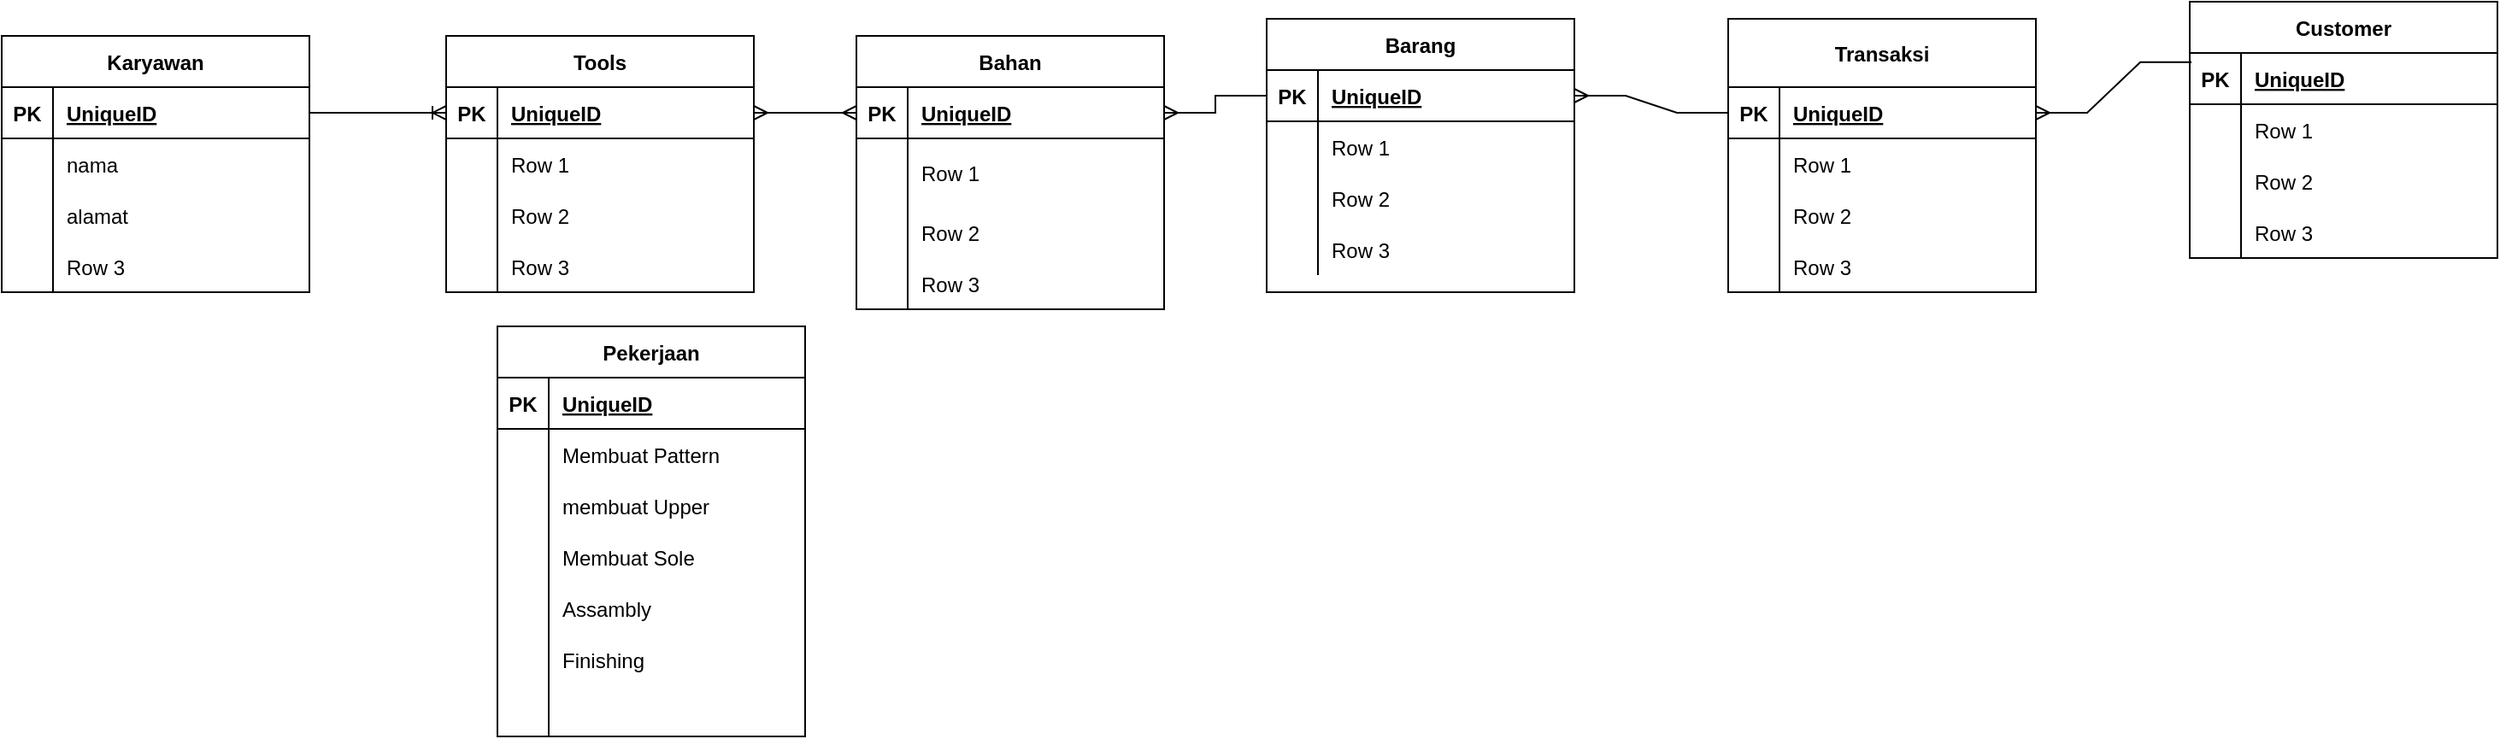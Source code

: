 <mxfile version="20.7.2" type="github">
  <diagram id="lyRN2F2St-RVYu_WkYSY" name="Page-1">
    <mxGraphModel dx="874" dy="452" grid="1" gridSize="10" guides="1" tooltips="1" connect="1" arrows="1" fold="1" page="1" pageScale="1" pageWidth="1100" pageHeight="850" math="0" shadow="0">
      <root>
        <mxCell id="0" />
        <mxCell id="1" parent="0" />
        <mxCell id="AyNnt0mfVJMpCm4bE-mL-1" value="Karyawan" style="shape=table;startSize=30;container=1;collapsible=1;childLayout=tableLayout;fixedRows=1;rowLines=0;fontStyle=1;align=center;resizeLast=1;" parent="1" vertex="1">
          <mxGeometry x="90" y="180" width="180" height="150" as="geometry" />
        </mxCell>
        <mxCell id="AyNnt0mfVJMpCm4bE-mL-2" value="" style="shape=tableRow;horizontal=0;startSize=0;swimlaneHead=0;swimlaneBody=0;fillColor=none;collapsible=0;dropTarget=0;points=[[0,0.5],[1,0.5]];portConstraint=eastwest;top=0;left=0;right=0;bottom=1;" parent="AyNnt0mfVJMpCm4bE-mL-1" vertex="1">
          <mxGeometry y="30" width="180" height="30" as="geometry" />
        </mxCell>
        <mxCell id="AyNnt0mfVJMpCm4bE-mL-3" value="PK" style="shape=partialRectangle;connectable=0;fillColor=none;top=0;left=0;bottom=0;right=0;fontStyle=1;overflow=hidden;" parent="AyNnt0mfVJMpCm4bE-mL-2" vertex="1">
          <mxGeometry width="30" height="30" as="geometry">
            <mxRectangle width="30" height="30" as="alternateBounds" />
          </mxGeometry>
        </mxCell>
        <mxCell id="AyNnt0mfVJMpCm4bE-mL-4" value="UniqueID" style="shape=partialRectangle;connectable=0;fillColor=none;top=0;left=0;bottom=0;right=0;align=left;spacingLeft=6;fontStyle=5;overflow=hidden;" parent="AyNnt0mfVJMpCm4bE-mL-2" vertex="1">
          <mxGeometry x="30" width="150" height="30" as="geometry">
            <mxRectangle width="150" height="30" as="alternateBounds" />
          </mxGeometry>
        </mxCell>
        <mxCell id="AyNnt0mfVJMpCm4bE-mL-5" value="" style="shape=tableRow;horizontal=0;startSize=0;swimlaneHead=0;swimlaneBody=0;fillColor=none;collapsible=0;dropTarget=0;points=[[0,0.5],[1,0.5]];portConstraint=eastwest;top=0;left=0;right=0;bottom=0;" parent="AyNnt0mfVJMpCm4bE-mL-1" vertex="1">
          <mxGeometry y="60" width="180" height="30" as="geometry" />
        </mxCell>
        <mxCell id="AyNnt0mfVJMpCm4bE-mL-6" value="" style="shape=partialRectangle;connectable=0;fillColor=none;top=0;left=0;bottom=0;right=0;editable=1;overflow=hidden;" parent="AyNnt0mfVJMpCm4bE-mL-5" vertex="1">
          <mxGeometry width="30" height="30" as="geometry">
            <mxRectangle width="30" height="30" as="alternateBounds" />
          </mxGeometry>
        </mxCell>
        <mxCell id="AyNnt0mfVJMpCm4bE-mL-7" value="nama" style="shape=partialRectangle;connectable=0;fillColor=none;top=0;left=0;bottom=0;right=0;align=left;spacingLeft=6;overflow=hidden;" parent="AyNnt0mfVJMpCm4bE-mL-5" vertex="1">
          <mxGeometry x="30" width="150" height="30" as="geometry">
            <mxRectangle width="150" height="30" as="alternateBounds" />
          </mxGeometry>
        </mxCell>
        <mxCell id="AyNnt0mfVJMpCm4bE-mL-8" value="" style="shape=tableRow;horizontal=0;startSize=0;swimlaneHead=0;swimlaneBody=0;fillColor=none;collapsible=0;dropTarget=0;points=[[0,0.5],[1,0.5]];portConstraint=eastwest;top=0;left=0;right=0;bottom=0;" parent="AyNnt0mfVJMpCm4bE-mL-1" vertex="1">
          <mxGeometry y="90" width="180" height="30" as="geometry" />
        </mxCell>
        <mxCell id="AyNnt0mfVJMpCm4bE-mL-9" value="" style="shape=partialRectangle;connectable=0;fillColor=none;top=0;left=0;bottom=0;right=0;editable=1;overflow=hidden;" parent="AyNnt0mfVJMpCm4bE-mL-8" vertex="1">
          <mxGeometry width="30" height="30" as="geometry">
            <mxRectangle width="30" height="30" as="alternateBounds" />
          </mxGeometry>
        </mxCell>
        <mxCell id="AyNnt0mfVJMpCm4bE-mL-10" value="alamat" style="shape=partialRectangle;connectable=0;fillColor=none;top=0;left=0;bottom=0;right=0;align=left;spacingLeft=6;overflow=hidden;" parent="AyNnt0mfVJMpCm4bE-mL-8" vertex="1">
          <mxGeometry x="30" width="150" height="30" as="geometry">
            <mxRectangle width="150" height="30" as="alternateBounds" />
          </mxGeometry>
        </mxCell>
        <mxCell id="AyNnt0mfVJMpCm4bE-mL-11" value="" style="shape=tableRow;horizontal=0;startSize=0;swimlaneHead=0;swimlaneBody=0;fillColor=none;collapsible=0;dropTarget=0;points=[[0,0.5],[1,0.5]];portConstraint=eastwest;top=0;left=0;right=0;bottom=0;" parent="AyNnt0mfVJMpCm4bE-mL-1" vertex="1">
          <mxGeometry y="120" width="180" height="30" as="geometry" />
        </mxCell>
        <mxCell id="AyNnt0mfVJMpCm4bE-mL-12" value="" style="shape=partialRectangle;connectable=0;fillColor=none;top=0;left=0;bottom=0;right=0;editable=1;overflow=hidden;" parent="AyNnt0mfVJMpCm4bE-mL-11" vertex="1">
          <mxGeometry width="30" height="30" as="geometry">
            <mxRectangle width="30" height="30" as="alternateBounds" />
          </mxGeometry>
        </mxCell>
        <mxCell id="AyNnt0mfVJMpCm4bE-mL-13" value="Row 3" style="shape=partialRectangle;connectable=0;fillColor=none;top=0;left=0;bottom=0;right=0;align=left;spacingLeft=6;overflow=hidden;" parent="AyNnt0mfVJMpCm4bE-mL-11" vertex="1">
          <mxGeometry x="30" width="150" height="30" as="geometry">
            <mxRectangle width="150" height="30" as="alternateBounds" />
          </mxGeometry>
        </mxCell>
        <mxCell id="AyNnt0mfVJMpCm4bE-mL-29" value="Barang" style="shape=table;startSize=30;container=1;collapsible=1;childLayout=tableLayout;fixedRows=1;rowLines=0;fontStyle=1;align=center;resizeLast=1;" parent="1" vertex="1">
          <mxGeometry x="830" y="170" width="180" height="160" as="geometry" />
        </mxCell>
        <mxCell id="AyNnt0mfVJMpCm4bE-mL-30" value="" style="shape=tableRow;horizontal=0;startSize=0;swimlaneHead=0;swimlaneBody=0;fillColor=none;collapsible=0;dropTarget=0;points=[[0,0.5],[1,0.5]];portConstraint=eastwest;top=0;left=0;right=0;bottom=1;" parent="AyNnt0mfVJMpCm4bE-mL-29" vertex="1">
          <mxGeometry y="30" width="180" height="30" as="geometry" />
        </mxCell>
        <mxCell id="AyNnt0mfVJMpCm4bE-mL-31" value="PK" style="shape=partialRectangle;connectable=0;fillColor=none;top=0;left=0;bottom=0;right=0;fontStyle=1;overflow=hidden;" parent="AyNnt0mfVJMpCm4bE-mL-30" vertex="1">
          <mxGeometry width="30" height="30" as="geometry">
            <mxRectangle width="30" height="30" as="alternateBounds" />
          </mxGeometry>
        </mxCell>
        <mxCell id="AyNnt0mfVJMpCm4bE-mL-32" value="UniqueID" style="shape=partialRectangle;connectable=0;fillColor=none;top=0;left=0;bottom=0;right=0;align=left;spacingLeft=6;fontStyle=5;overflow=hidden;" parent="AyNnt0mfVJMpCm4bE-mL-30" vertex="1">
          <mxGeometry x="30" width="150" height="30" as="geometry">
            <mxRectangle width="150" height="30" as="alternateBounds" />
          </mxGeometry>
        </mxCell>
        <mxCell id="AyNnt0mfVJMpCm4bE-mL-33" value="" style="shape=tableRow;horizontal=0;startSize=0;swimlaneHead=0;swimlaneBody=0;fillColor=none;collapsible=0;dropTarget=0;points=[[0,0.5],[1,0.5]];portConstraint=eastwest;top=0;left=0;right=0;bottom=0;" parent="AyNnt0mfVJMpCm4bE-mL-29" vertex="1">
          <mxGeometry y="60" width="180" height="30" as="geometry" />
        </mxCell>
        <mxCell id="AyNnt0mfVJMpCm4bE-mL-34" value="" style="shape=partialRectangle;connectable=0;fillColor=none;top=0;left=0;bottom=0;right=0;editable=1;overflow=hidden;" parent="AyNnt0mfVJMpCm4bE-mL-33" vertex="1">
          <mxGeometry width="30" height="30" as="geometry">
            <mxRectangle width="30" height="30" as="alternateBounds" />
          </mxGeometry>
        </mxCell>
        <mxCell id="AyNnt0mfVJMpCm4bE-mL-35" value="Row 1" style="shape=partialRectangle;connectable=0;fillColor=none;top=0;left=0;bottom=0;right=0;align=left;spacingLeft=6;overflow=hidden;" parent="AyNnt0mfVJMpCm4bE-mL-33" vertex="1">
          <mxGeometry x="30" width="150" height="30" as="geometry">
            <mxRectangle width="150" height="30" as="alternateBounds" />
          </mxGeometry>
        </mxCell>
        <mxCell id="AyNnt0mfVJMpCm4bE-mL-36" value="" style="shape=tableRow;horizontal=0;startSize=0;swimlaneHead=0;swimlaneBody=0;fillColor=none;collapsible=0;dropTarget=0;points=[[0,0.5],[1,0.5]];portConstraint=eastwest;top=0;left=0;right=0;bottom=0;" parent="AyNnt0mfVJMpCm4bE-mL-29" vertex="1">
          <mxGeometry y="90" width="180" height="30" as="geometry" />
        </mxCell>
        <mxCell id="AyNnt0mfVJMpCm4bE-mL-37" value="" style="shape=partialRectangle;connectable=0;fillColor=none;top=0;left=0;bottom=0;right=0;editable=1;overflow=hidden;" parent="AyNnt0mfVJMpCm4bE-mL-36" vertex="1">
          <mxGeometry width="30" height="30" as="geometry">
            <mxRectangle width="30" height="30" as="alternateBounds" />
          </mxGeometry>
        </mxCell>
        <mxCell id="AyNnt0mfVJMpCm4bE-mL-38" value="Row 2" style="shape=partialRectangle;connectable=0;fillColor=none;top=0;left=0;bottom=0;right=0;align=left;spacingLeft=6;overflow=hidden;" parent="AyNnt0mfVJMpCm4bE-mL-36" vertex="1">
          <mxGeometry x="30" width="150" height="30" as="geometry">
            <mxRectangle width="150" height="30" as="alternateBounds" />
          </mxGeometry>
        </mxCell>
        <mxCell id="AyNnt0mfVJMpCm4bE-mL-39" value="" style="shape=tableRow;horizontal=0;startSize=0;swimlaneHead=0;swimlaneBody=0;fillColor=none;collapsible=0;dropTarget=0;points=[[0,0.5],[1,0.5]];portConstraint=eastwest;top=0;left=0;right=0;bottom=0;" parent="AyNnt0mfVJMpCm4bE-mL-29" vertex="1">
          <mxGeometry y="120" width="180" height="30" as="geometry" />
        </mxCell>
        <mxCell id="AyNnt0mfVJMpCm4bE-mL-40" value="" style="shape=partialRectangle;connectable=0;fillColor=none;top=0;left=0;bottom=0;right=0;editable=1;overflow=hidden;" parent="AyNnt0mfVJMpCm4bE-mL-39" vertex="1">
          <mxGeometry width="30" height="30" as="geometry">
            <mxRectangle width="30" height="30" as="alternateBounds" />
          </mxGeometry>
        </mxCell>
        <mxCell id="AyNnt0mfVJMpCm4bE-mL-41" value="Row 3" style="shape=partialRectangle;connectable=0;fillColor=none;top=0;left=0;bottom=0;right=0;align=left;spacingLeft=6;overflow=hidden;" parent="AyNnt0mfVJMpCm4bE-mL-39" vertex="1">
          <mxGeometry x="30" width="150" height="30" as="geometry">
            <mxRectangle width="150" height="30" as="alternateBounds" />
          </mxGeometry>
        </mxCell>
        <mxCell id="AyNnt0mfVJMpCm4bE-mL-42" value="Tools" style="shape=table;startSize=30;container=1;collapsible=1;childLayout=tableLayout;fixedRows=1;rowLines=0;fontStyle=1;align=center;resizeLast=1;" parent="1" vertex="1">
          <mxGeometry x="350" y="180" width="180" height="150" as="geometry" />
        </mxCell>
        <mxCell id="AyNnt0mfVJMpCm4bE-mL-43" value="" style="shape=tableRow;horizontal=0;startSize=0;swimlaneHead=0;swimlaneBody=0;fillColor=none;collapsible=0;dropTarget=0;points=[[0,0.5],[1,0.5]];portConstraint=eastwest;top=0;left=0;right=0;bottom=1;" parent="AyNnt0mfVJMpCm4bE-mL-42" vertex="1">
          <mxGeometry y="30" width="180" height="30" as="geometry" />
        </mxCell>
        <mxCell id="AyNnt0mfVJMpCm4bE-mL-44" value="PK" style="shape=partialRectangle;connectable=0;fillColor=none;top=0;left=0;bottom=0;right=0;fontStyle=1;overflow=hidden;" parent="AyNnt0mfVJMpCm4bE-mL-43" vertex="1">
          <mxGeometry width="30" height="30" as="geometry">
            <mxRectangle width="30" height="30" as="alternateBounds" />
          </mxGeometry>
        </mxCell>
        <mxCell id="AyNnt0mfVJMpCm4bE-mL-45" value="UniqueID" style="shape=partialRectangle;connectable=0;fillColor=none;top=0;left=0;bottom=0;right=0;align=left;spacingLeft=6;fontStyle=5;overflow=hidden;" parent="AyNnt0mfVJMpCm4bE-mL-43" vertex="1">
          <mxGeometry x="30" width="150" height="30" as="geometry">
            <mxRectangle width="150" height="30" as="alternateBounds" />
          </mxGeometry>
        </mxCell>
        <mxCell id="AyNnt0mfVJMpCm4bE-mL-46" value="" style="shape=tableRow;horizontal=0;startSize=0;swimlaneHead=0;swimlaneBody=0;fillColor=none;collapsible=0;dropTarget=0;points=[[0,0.5],[1,0.5]];portConstraint=eastwest;top=0;left=0;right=0;bottom=0;" parent="AyNnt0mfVJMpCm4bE-mL-42" vertex="1">
          <mxGeometry y="60" width="180" height="30" as="geometry" />
        </mxCell>
        <mxCell id="AyNnt0mfVJMpCm4bE-mL-47" value="" style="shape=partialRectangle;connectable=0;fillColor=none;top=0;left=0;bottom=0;right=0;editable=1;overflow=hidden;" parent="AyNnt0mfVJMpCm4bE-mL-46" vertex="1">
          <mxGeometry width="30" height="30" as="geometry">
            <mxRectangle width="30" height="30" as="alternateBounds" />
          </mxGeometry>
        </mxCell>
        <mxCell id="AyNnt0mfVJMpCm4bE-mL-48" value="Row 1" style="shape=partialRectangle;connectable=0;fillColor=none;top=0;left=0;bottom=0;right=0;align=left;spacingLeft=6;overflow=hidden;" parent="AyNnt0mfVJMpCm4bE-mL-46" vertex="1">
          <mxGeometry x="30" width="150" height="30" as="geometry">
            <mxRectangle width="150" height="30" as="alternateBounds" />
          </mxGeometry>
        </mxCell>
        <mxCell id="AyNnt0mfVJMpCm4bE-mL-49" value="" style="shape=tableRow;horizontal=0;startSize=0;swimlaneHead=0;swimlaneBody=0;fillColor=none;collapsible=0;dropTarget=0;points=[[0,0.5],[1,0.5]];portConstraint=eastwest;top=0;left=0;right=0;bottom=0;" parent="AyNnt0mfVJMpCm4bE-mL-42" vertex="1">
          <mxGeometry y="90" width="180" height="30" as="geometry" />
        </mxCell>
        <mxCell id="AyNnt0mfVJMpCm4bE-mL-50" value="" style="shape=partialRectangle;connectable=0;fillColor=none;top=0;left=0;bottom=0;right=0;editable=1;overflow=hidden;" parent="AyNnt0mfVJMpCm4bE-mL-49" vertex="1">
          <mxGeometry width="30" height="30" as="geometry">
            <mxRectangle width="30" height="30" as="alternateBounds" />
          </mxGeometry>
        </mxCell>
        <mxCell id="AyNnt0mfVJMpCm4bE-mL-51" value="Row 2" style="shape=partialRectangle;connectable=0;fillColor=none;top=0;left=0;bottom=0;right=0;align=left;spacingLeft=6;overflow=hidden;" parent="AyNnt0mfVJMpCm4bE-mL-49" vertex="1">
          <mxGeometry x="30" width="150" height="30" as="geometry">
            <mxRectangle width="150" height="30" as="alternateBounds" />
          </mxGeometry>
        </mxCell>
        <mxCell id="AyNnt0mfVJMpCm4bE-mL-52" value="" style="shape=tableRow;horizontal=0;startSize=0;swimlaneHead=0;swimlaneBody=0;fillColor=none;collapsible=0;dropTarget=0;points=[[0,0.5],[1,0.5]];portConstraint=eastwest;top=0;left=0;right=0;bottom=0;" parent="AyNnt0mfVJMpCm4bE-mL-42" vertex="1">
          <mxGeometry y="120" width="180" height="30" as="geometry" />
        </mxCell>
        <mxCell id="AyNnt0mfVJMpCm4bE-mL-53" value="" style="shape=partialRectangle;connectable=0;fillColor=none;top=0;left=0;bottom=0;right=0;editable=1;overflow=hidden;" parent="AyNnt0mfVJMpCm4bE-mL-52" vertex="1">
          <mxGeometry width="30" height="30" as="geometry">
            <mxRectangle width="30" height="30" as="alternateBounds" />
          </mxGeometry>
        </mxCell>
        <mxCell id="AyNnt0mfVJMpCm4bE-mL-54" value="Row 3" style="shape=partialRectangle;connectable=0;fillColor=none;top=0;left=0;bottom=0;right=0;align=left;spacingLeft=6;overflow=hidden;" parent="AyNnt0mfVJMpCm4bE-mL-52" vertex="1">
          <mxGeometry x="30" width="150" height="30" as="geometry">
            <mxRectangle width="150" height="30" as="alternateBounds" />
          </mxGeometry>
        </mxCell>
        <mxCell id="AyNnt0mfVJMpCm4bE-mL-55" value="Bahan" style="shape=table;startSize=30;container=1;collapsible=1;childLayout=tableLayout;fixedRows=1;rowLines=0;fontStyle=1;align=center;resizeLast=1;" parent="1" vertex="1">
          <mxGeometry x="590" y="180" width="180" height="160" as="geometry" />
        </mxCell>
        <mxCell id="AyNnt0mfVJMpCm4bE-mL-56" value="" style="shape=tableRow;horizontal=0;startSize=0;swimlaneHead=0;swimlaneBody=0;fillColor=none;collapsible=0;dropTarget=0;points=[[0,0.5],[1,0.5]];portConstraint=eastwest;top=0;left=0;right=0;bottom=1;" parent="AyNnt0mfVJMpCm4bE-mL-55" vertex="1">
          <mxGeometry y="30" width="180" height="30" as="geometry" />
        </mxCell>
        <mxCell id="AyNnt0mfVJMpCm4bE-mL-57" value="PK" style="shape=partialRectangle;connectable=0;fillColor=none;top=0;left=0;bottom=0;right=0;fontStyle=1;overflow=hidden;" parent="AyNnt0mfVJMpCm4bE-mL-56" vertex="1">
          <mxGeometry width="30" height="30" as="geometry">
            <mxRectangle width="30" height="30" as="alternateBounds" />
          </mxGeometry>
        </mxCell>
        <mxCell id="AyNnt0mfVJMpCm4bE-mL-58" value="UniqueID" style="shape=partialRectangle;connectable=0;fillColor=none;top=0;left=0;bottom=0;right=0;align=left;spacingLeft=6;fontStyle=5;overflow=hidden;" parent="AyNnt0mfVJMpCm4bE-mL-56" vertex="1">
          <mxGeometry x="30" width="150" height="30" as="geometry">
            <mxRectangle width="150" height="30" as="alternateBounds" />
          </mxGeometry>
        </mxCell>
        <mxCell id="AyNnt0mfVJMpCm4bE-mL-59" value="" style="shape=tableRow;horizontal=0;startSize=0;swimlaneHead=0;swimlaneBody=0;fillColor=none;collapsible=0;dropTarget=0;points=[[0,0.5],[1,0.5]];portConstraint=eastwest;top=0;left=0;right=0;bottom=0;" parent="AyNnt0mfVJMpCm4bE-mL-55" vertex="1">
          <mxGeometry y="60" width="180" height="40" as="geometry" />
        </mxCell>
        <mxCell id="AyNnt0mfVJMpCm4bE-mL-60" value="" style="shape=partialRectangle;connectable=0;fillColor=none;top=0;left=0;bottom=0;right=0;editable=1;overflow=hidden;" parent="AyNnt0mfVJMpCm4bE-mL-59" vertex="1">
          <mxGeometry width="30" height="40" as="geometry">
            <mxRectangle width="30" height="40" as="alternateBounds" />
          </mxGeometry>
        </mxCell>
        <mxCell id="AyNnt0mfVJMpCm4bE-mL-61" value="Row 1" style="shape=partialRectangle;connectable=0;fillColor=none;top=0;left=0;bottom=0;right=0;align=left;spacingLeft=6;overflow=hidden;" parent="AyNnt0mfVJMpCm4bE-mL-59" vertex="1">
          <mxGeometry x="30" width="150" height="40" as="geometry">
            <mxRectangle width="150" height="40" as="alternateBounds" />
          </mxGeometry>
        </mxCell>
        <mxCell id="AyNnt0mfVJMpCm4bE-mL-62" value="" style="shape=tableRow;horizontal=0;startSize=0;swimlaneHead=0;swimlaneBody=0;fillColor=none;collapsible=0;dropTarget=0;points=[[0,0.5],[1,0.5]];portConstraint=eastwest;top=0;left=0;right=0;bottom=0;" parent="AyNnt0mfVJMpCm4bE-mL-55" vertex="1">
          <mxGeometry y="100" width="180" height="30" as="geometry" />
        </mxCell>
        <mxCell id="AyNnt0mfVJMpCm4bE-mL-63" value="" style="shape=partialRectangle;connectable=0;fillColor=none;top=0;left=0;bottom=0;right=0;editable=1;overflow=hidden;" parent="AyNnt0mfVJMpCm4bE-mL-62" vertex="1">
          <mxGeometry width="30" height="30" as="geometry">
            <mxRectangle width="30" height="30" as="alternateBounds" />
          </mxGeometry>
        </mxCell>
        <mxCell id="AyNnt0mfVJMpCm4bE-mL-64" value="Row 2" style="shape=partialRectangle;connectable=0;fillColor=none;top=0;left=0;bottom=0;right=0;align=left;spacingLeft=6;overflow=hidden;" parent="AyNnt0mfVJMpCm4bE-mL-62" vertex="1">
          <mxGeometry x="30" width="150" height="30" as="geometry">
            <mxRectangle width="150" height="30" as="alternateBounds" />
          </mxGeometry>
        </mxCell>
        <mxCell id="AyNnt0mfVJMpCm4bE-mL-65" value="" style="shape=tableRow;horizontal=0;startSize=0;swimlaneHead=0;swimlaneBody=0;fillColor=none;collapsible=0;dropTarget=0;points=[[0,0.5],[1,0.5]];portConstraint=eastwest;top=0;left=0;right=0;bottom=0;" parent="AyNnt0mfVJMpCm4bE-mL-55" vertex="1">
          <mxGeometry y="130" width="180" height="30" as="geometry" />
        </mxCell>
        <mxCell id="AyNnt0mfVJMpCm4bE-mL-66" value="" style="shape=partialRectangle;connectable=0;fillColor=none;top=0;left=0;bottom=0;right=0;editable=1;overflow=hidden;" parent="AyNnt0mfVJMpCm4bE-mL-65" vertex="1">
          <mxGeometry width="30" height="30" as="geometry">
            <mxRectangle width="30" height="30" as="alternateBounds" />
          </mxGeometry>
        </mxCell>
        <mxCell id="AyNnt0mfVJMpCm4bE-mL-67" value="Row 3" style="shape=partialRectangle;connectable=0;fillColor=none;top=0;left=0;bottom=0;right=0;align=left;spacingLeft=6;overflow=hidden;" parent="AyNnt0mfVJMpCm4bE-mL-65" vertex="1">
          <mxGeometry x="30" width="150" height="30" as="geometry">
            <mxRectangle width="150" height="30" as="alternateBounds" />
          </mxGeometry>
        </mxCell>
        <mxCell id="AyNnt0mfVJMpCm4bE-mL-68" value="" style="edgeStyle=entityRelationEdgeStyle;fontSize=12;html=1;endArrow=ERoneToMany;rounded=0;exitX=1;exitY=0.5;exitDx=0;exitDy=0;" parent="1" source="AyNnt0mfVJMpCm4bE-mL-2" target="AyNnt0mfVJMpCm4bE-mL-43" edge="1">
          <mxGeometry width="100" height="100" relative="1" as="geometry">
            <mxPoint x="330" y="160" as="sourcePoint" />
            <mxPoint x="430" y="60" as="targetPoint" />
          </mxGeometry>
        </mxCell>
        <mxCell id="AyNnt0mfVJMpCm4bE-mL-70" value="" style="edgeStyle=entityRelationEdgeStyle;fontSize=12;html=1;endArrow=ERmany;startArrow=ERmany;rounded=0;exitX=1;exitY=0.5;exitDx=0;exitDy=0;" parent="1" source="AyNnt0mfVJMpCm4bE-mL-43" target="AyNnt0mfVJMpCm4bE-mL-56" edge="1">
          <mxGeometry width="100" height="100" relative="1" as="geometry">
            <mxPoint x="580" y="290" as="sourcePoint" />
            <mxPoint x="655.26" y="306.86" as="targetPoint" />
          </mxGeometry>
        </mxCell>
        <mxCell id="AyNnt0mfVJMpCm4bE-mL-118" value="" style="edgeStyle=entityRelationEdgeStyle;fontSize=12;html=1;endArrow=ERmany;rounded=0;entryX=1;entryY=0.5;entryDx=0;entryDy=0;exitX=0;exitY=0.5;exitDx=0;exitDy=0;" parent="1" source="AyNnt0mfVJMpCm4bE-mL-30" target="AyNnt0mfVJMpCm4bE-mL-56" edge="1">
          <mxGeometry width="100" height="100" relative="1" as="geometry">
            <mxPoint x="830" y="320" as="sourcePoint" />
            <mxPoint x="930" y="220" as="targetPoint" />
          </mxGeometry>
        </mxCell>
        <mxCell id="AyNnt0mfVJMpCm4bE-mL-121" value="Customer" style="shape=table;startSize=30;container=1;collapsible=1;childLayout=tableLayout;fixedRows=1;rowLines=0;fontStyle=1;align=center;resizeLast=1;" parent="1" vertex="1">
          <mxGeometry x="1370" y="160" width="180" height="150" as="geometry" />
        </mxCell>
        <mxCell id="AyNnt0mfVJMpCm4bE-mL-122" value="" style="shape=tableRow;horizontal=0;startSize=0;swimlaneHead=0;swimlaneBody=0;fillColor=none;collapsible=0;dropTarget=0;points=[[0,0.5],[1,0.5]];portConstraint=eastwest;top=0;left=0;right=0;bottom=1;" parent="AyNnt0mfVJMpCm4bE-mL-121" vertex="1">
          <mxGeometry y="30" width="180" height="30" as="geometry" />
        </mxCell>
        <mxCell id="AyNnt0mfVJMpCm4bE-mL-123" value="PK" style="shape=partialRectangle;connectable=0;fillColor=none;top=0;left=0;bottom=0;right=0;fontStyle=1;overflow=hidden;" parent="AyNnt0mfVJMpCm4bE-mL-122" vertex="1">
          <mxGeometry width="30" height="30" as="geometry">
            <mxRectangle width="30" height="30" as="alternateBounds" />
          </mxGeometry>
        </mxCell>
        <mxCell id="AyNnt0mfVJMpCm4bE-mL-124" value="UniqueID" style="shape=partialRectangle;connectable=0;fillColor=none;top=0;left=0;bottom=0;right=0;align=left;spacingLeft=6;fontStyle=5;overflow=hidden;" parent="AyNnt0mfVJMpCm4bE-mL-122" vertex="1">
          <mxGeometry x="30" width="150" height="30" as="geometry">
            <mxRectangle width="150" height="30" as="alternateBounds" />
          </mxGeometry>
        </mxCell>
        <mxCell id="AyNnt0mfVJMpCm4bE-mL-125" value="" style="shape=tableRow;horizontal=0;startSize=0;swimlaneHead=0;swimlaneBody=0;fillColor=none;collapsible=0;dropTarget=0;points=[[0,0.5],[1,0.5]];portConstraint=eastwest;top=0;left=0;right=0;bottom=0;" parent="AyNnt0mfVJMpCm4bE-mL-121" vertex="1">
          <mxGeometry y="60" width="180" height="30" as="geometry" />
        </mxCell>
        <mxCell id="AyNnt0mfVJMpCm4bE-mL-126" value="" style="shape=partialRectangle;connectable=0;fillColor=none;top=0;left=0;bottom=0;right=0;editable=1;overflow=hidden;" parent="AyNnt0mfVJMpCm4bE-mL-125" vertex="1">
          <mxGeometry width="30" height="30" as="geometry">
            <mxRectangle width="30" height="30" as="alternateBounds" />
          </mxGeometry>
        </mxCell>
        <mxCell id="AyNnt0mfVJMpCm4bE-mL-127" value="Row 1" style="shape=partialRectangle;connectable=0;fillColor=none;top=0;left=0;bottom=0;right=0;align=left;spacingLeft=6;overflow=hidden;" parent="AyNnt0mfVJMpCm4bE-mL-125" vertex="1">
          <mxGeometry x="30" width="150" height="30" as="geometry">
            <mxRectangle width="150" height="30" as="alternateBounds" />
          </mxGeometry>
        </mxCell>
        <mxCell id="AyNnt0mfVJMpCm4bE-mL-128" value="" style="shape=tableRow;horizontal=0;startSize=0;swimlaneHead=0;swimlaneBody=0;fillColor=none;collapsible=0;dropTarget=0;points=[[0,0.5],[1,0.5]];portConstraint=eastwest;top=0;left=0;right=0;bottom=0;" parent="AyNnt0mfVJMpCm4bE-mL-121" vertex="1">
          <mxGeometry y="90" width="180" height="30" as="geometry" />
        </mxCell>
        <mxCell id="AyNnt0mfVJMpCm4bE-mL-129" value="" style="shape=partialRectangle;connectable=0;fillColor=none;top=0;left=0;bottom=0;right=0;editable=1;overflow=hidden;" parent="AyNnt0mfVJMpCm4bE-mL-128" vertex="1">
          <mxGeometry width="30" height="30" as="geometry">
            <mxRectangle width="30" height="30" as="alternateBounds" />
          </mxGeometry>
        </mxCell>
        <mxCell id="AyNnt0mfVJMpCm4bE-mL-130" value="Row 2" style="shape=partialRectangle;connectable=0;fillColor=none;top=0;left=0;bottom=0;right=0;align=left;spacingLeft=6;overflow=hidden;" parent="AyNnt0mfVJMpCm4bE-mL-128" vertex="1">
          <mxGeometry x="30" width="150" height="30" as="geometry">
            <mxRectangle width="150" height="30" as="alternateBounds" />
          </mxGeometry>
        </mxCell>
        <mxCell id="AyNnt0mfVJMpCm4bE-mL-131" value="" style="shape=tableRow;horizontal=0;startSize=0;swimlaneHead=0;swimlaneBody=0;fillColor=none;collapsible=0;dropTarget=0;points=[[0,0.5],[1,0.5]];portConstraint=eastwest;top=0;left=0;right=0;bottom=0;" parent="AyNnt0mfVJMpCm4bE-mL-121" vertex="1">
          <mxGeometry y="120" width="180" height="30" as="geometry" />
        </mxCell>
        <mxCell id="AyNnt0mfVJMpCm4bE-mL-132" value="" style="shape=partialRectangle;connectable=0;fillColor=none;top=0;left=0;bottom=0;right=0;editable=1;overflow=hidden;" parent="AyNnt0mfVJMpCm4bE-mL-131" vertex="1">
          <mxGeometry width="30" height="30" as="geometry">
            <mxRectangle width="30" height="30" as="alternateBounds" />
          </mxGeometry>
        </mxCell>
        <mxCell id="AyNnt0mfVJMpCm4bE-mL-133" value="Row 3" style="shape=partialRectangle;connectable=0;fillColor=none;top=0;left=0;bottom=0;right=0;align=left;spacingLeft=6;overflow=hidden;" parent="AyNnt0mfVJMpCm4bE-mL-131" vertex="1">
          <mxGeometry x="30" width="150" height="30" as="geometry">
            <mxRectangle width="150" height="30" as="alternateBounds" />
          </mxGeometry>
        </mxCell>
        <mxCell id="AyNnt0mfVJMpCm4bE-mL-135" value="Transaksi" style="shape=table;startSize=40;container=1;collapsible=1;childLayout=tableLayout;fixedRows=1;rowLines=0;fontStyle=1;align=center;resizeLast=1;" parent="1" vertex="1">
          <mxGeometry x="1100" y="170" width="180" height="160" as="geometry" />
        </mxCell>
        <mxCell id="AyNnt0mfVJMpCm4bE-mL-136" value="" style="shape=tableRow;horizontal=0;startSize=0;swimlaneHead=0;swimlaneBody=0;fillColor=none;collapsible=0;dropTarget=0;points=[[0,0.5],[1,0.5]];portConstraint=eastwest;top=0;left=0;right=0;bottom=1;" parent="AyNnt0mfVJMpCm4bE-mL-135" vertex="1">
          <mxGeometry y="40" width="180" height="30" as="geometry" />
        </mxCell>
        <mxCell id="AyNnt0mfVJMpCm4bE-mL-137" value="PK" style="shape=partialRectangle;connectable=0;fillColor=none;top=0;left=0;bottom=0;right=0;fontStyle=1;overflow=hidden;" parent="AyNnt0mfVJMpCm4bE-mL-136" vertex="1">
          <mxGeometry width="30" height="30" as="geometry">
            <mxRectangle width="30" height="30" as="alternateBounds" />
          </mxGeometry>
        </mxCell>
        <mxCell id="AyNnt0mfVJMpCm4bE-mL-138" value="UniqueID" style="shape=partialRectangle;connectable=0;fillColor=none;top=0;left=0;bottom=0;right=0;align=left;spacingLeft=6;fontStyle=5;overflow=hidden;" parent="AyNnt0mfVJMpCm4bE-mL-136" vertex="1">
          <mxGeometry x="30" width="150" height="30" as="geometry">
            <mxRectangle width="150" height="30" as="alternateBounds" />
          </mxGeometry>
        </mxCell>
        <mxCell id="AyNnt0mfVJMpCm4bE-mL-139" value="" style="shape=tableRow;horizontal=0;startSize=0;swimlaneHead=0;swimlaneBody=0;fillColor=none;collapsible=0;dropTarget=0;points=[[0,0.5],[1,0.5]];portConstraint=eastwest;top=0;left=0;right=0;bottom=0;" parent="AyNnt0mfVJMpCm4bE-mL-135" vertex="1">
          <mxGeometry y="70" width="180" height="30" as="geometry" />
        </mxCell>
        <mxCell id="AyNnt0mfVJMpCm4bE-mL-140" value="" style="shape=partialRectangle;connectable=0;fillColor=none;top=0;left=0;bottom=0;right=0;editable=1;overflow=hidden;" parent="AyNnt0mfVJMpCm4bE-mL-139" vertex="1">
          <mxGeometry width="30" height="30" as="geometry">
            <mxRectangle width="30" height="30" as="alternateBounds" />
          </mxGeometry>
        </mxCell>
        <mxCell id="AyNnt0mfVJMpCm4bE-mL-141" value="Row 1" style="shape=partialRectangle;connectable=0;fillColor=none;top=0;left=0;bottom=0;right=0;align=left;spacingLeft=6;overflow=hidden;" parent="AyNnt0mfVJMpCm4bE-mL-139" vertex="1">
          <mxGeometry x="30" width="150" height="30" as="geometry">
            <mxRectangle width="150" height="30" as="alternateBounds" />
          </mxGeometry>
        </mxCell>
        <mxCell id="AyNnt0mfVJMpCm4bE-mL-142" value="" style="shape=tableRow;horizontal=0;startSize=0;swimlaneHead=0;swimlaneBody=0;fillColor=none;collapsible=0;dropTarget=0;points=[[0,0.5],[1,0.5]];portConstraint=eastwest;top=0;left=0;right=0;bottom=0;" parent="AyNnt0mfVJMpCm4bE-mL-135" vertex="1">
          <mxGeometry y="100" width="180" height="30" as="geometry" />
        </mxCell>
        <mxCell id="AyNnt0mfVJMpCm4bE-mL-143" value="" style="shape=partialRectangle;connectable=0;fillColor=none;top=0;left=0;bottom=0;right=0;editable=1;overflow=hidden;" parent="AyNnt0mfVJMpCm4bE-mL-142" vertex="1">
          <mxGeometry width="30" height="30" as="geometry">
            <mxRectangle width="30" height="30" as="alternateBounds" />
          </mxGeometry>
        </mxCell>
        <mxCell id="AyNnt0mfVJMpCm4bE-mL-144" value="Row 2" style="shape=partialRectangle;connectable=0;fillColor=none;top=0;left=0;bottom=0;right=0;align=left;spacingLeft=6;overflow=hidden;" parent="AyNnt0mfVJMpCm4bE-mL-142" vertex="1">
          <mxGeometry x="30" width="150" height="30" as="geometry">
            <mxRectangle width="150" height="30" as="alternateBounds" />
          </mxGeometry>
        </mxCell>
        <mxCell id="AyNnt0mfVJMpCm4bE-mL-145" value="" style="shape=tableRow;horizontal=0;startSize=0;swimlaneHead=0;swimlaneBody=0;fillColor=none;collapsible=0;dropTarget=0;points=[[0,0.5],[1,0.5]];portConstraint=eastwest;top=0;left=0;right=0;bottom=0;" parent="AyNnt0mfVJMpCm4bE-mL-135" vertex="1">
          <mxGeometry y="130" width="180" height="30" as="geometry" />
        </mxCell>
        <mxCell id="AyNnt0mfVJMpCm4bE-mL-146" value="" style="shape=partialRectangle;connectable=0;fillColor=none;top=0;left=0;bottom=0;right=0;editable=1;overflow=hidden;" parent="AyNnt0mfVJMpCm4bE-mL-145" vertex="1">
          <mxGeometry width="30" height="30" as="geometry">
            <mxRectangle width="30" height="30" as="alternateBounds" />
          </mxGeometry>
        </mxCell>
        <mxCell id="AyNnt0mfVJMpCm4bE-mL-147" value="Row 3" style="shape=partialRectangle;connectable=0;fillColor=none;top=0;left=0;bottom=0;right=0;align=left;spacingLeft=6;overflow=hidden;" parent="AyNnt0mfVJMpCm4bE-mL-145" vertex="1">
          <mxGeometry x="30" width="150" height="30" as="geometry">
            <mxRectangle width="150" height="30" as="alternateBounds" />
          </mxGeometry>
        </mxCell>
        <mxCell id="AyNnt0mfVJMpCm4bE-mL-149" value="" style="edgeStyle=entityRelationEdgeStyle;fontSize=12;html=1;endArrow=ERmany;rounded=0;entryX=1;entryY=0.5;entryDx=0;entryDy=0;exitX=0.006;exitY=0.181;exitDx=0;exitDy=0;exitPerimeter=0;" parent="1" source="AyNnt0mfVJMpCm4bE-mL-122" target="AyNnt0mfVJMpCm4bE-mL-136" edge="1">
          <mxGeometry width="100" height="100" relative="1" as="geometry">
            <mxPoint x="1270" y="440" as="sourcePoint" />
            <mxPoint x="1370" y="340" as="targetPoint" />
          </mxGeometry>
        </mxCell>
        <mxCell id="AyNnt0mfVJMpCm4bE-mL-150" value="" style="edgeStyle=entityRelationEdgeStyle;fontSize=12;html=1;endArrow=ERmany;rounded=0;exitX=0;exitY=0.5;exitDx=0;exitDy=0;entryX=1;entryY=0.5;entryDx=0;entryDy=0;" parent="1" source="AyNnt0mfVJMpCm4bE-mL-136" target="AyNnt0mfVJMpCm4bE-mL-30" edge="1">
          <mxGeometry width="100" height="100" relative="1" as="geometry">
            <mxPoint x="870" y="460" as="sourcePoint" />
            <mxPoint x="970" y="360" as="targetPoint" />
          </mxGeometry>
        </mxCell>
        <mxCell id="i1jK55OBEI7BcP_-hKnz-1" value="Pekerjaan" style="shape=table;startSize=30;container=1;collapsible=1;childLayout=tableLayout;fixedRows=1;rowLines=0;fontStyle=1;align=center;resizeLast=1;" vertex="1" parent="1">
          <mxGeometry x="380" y="350" width="180" height="240" as="geometry" />
        </mxCell>
        <mxCell id="i1jK55OBEI7BcP_-hKnz-2" value="" style="shape=tableRow;horizontal=0;startSize=0;swimlaneHead=0;swimlaneBody=0;fillColor=none;collapsible=0;dropTarget=0;points=[[0,0.5],[1,0.5]];portConstraint=eastwest;top=0;left=0;right=0;bottom=1;" vertex="1" parent="i1jK55OBEI7BcP_-hKnz-1">
          <mxGeometry y="30" width="180" height="30" as="geometry" />
        </mxCell>
        <mxCell id="i1jK55OBEI7BcP_-hKnz-3" value="PK" style="shape=partialRectangle;connectable=0;fillColor=none;top=0;left=0;bottom=0;right=0;fontStyle=1;overflow=hidden;" vertex="1" parent="i1jK55OBEI7BcP_-hKnz-2">
          <mxGeometry width="30" height="30" as="geometry">
            <mxRectangle width="30" height="30" as="alternateBounds" />
          </mxGeometry>
        </mxCell>
        <mxCell id="i1jK55OBEI7BcP_-hKnz-4" value="UniqueID" style="shape=partialRectangle;connectable=0;fillColor=none;top=0;left=0;bottom=0;right=0;align=left;spacingLeft=6;fontStyle=5;overflow=hidden;" vertex="1" parent="i1jK55OBEI7BcP_-hKnz-2">
          <mxGeometry x="30" width="150" height="30" as="geometry">
            <mxRectangle width="150" height="30" as="alternateBounds" />
          </mxGeometry>
        </mxCell>
        <mxCell id="i1jK55OBEI7BcP_-hKnz-8" value="" style="shape=tableRow;horizontal=0;startSize=0;swimlaneHead=0;swimlaneBody=0;fillColor=none;collapsible=0;dropTarget=0;points=[[0,0.5],[1,0.5]];portConstraint=eastwest;top=0;left=0;right=0;bottom=0;" vertex="1" parent="i1jK55OBEI7BcP_-hKnz-1">
          <mxGeometry y="60" width="180" height="30" as="geometry" />
        </mxCell>
        <mxCell id="i1jK55OBEI7BcP_-hKnz-9" value="" style="shape=partialRectangle;connectable=0;fillColor=none;top=0;left=0;bottom=0;right=0;editable=1;overflow=hidden;" vertex="1" parent="i1jK55OBEI7BcP_-hKnz-8">
          <mxGeometry width="30" height="30" as="geometry">
            <mxRectangle width="30" height="30" as="alternateBounds" />
          </mxGeometry>
        </mxCell>
        <mxCell id="i1jK55OBEI7BcP_-hKnz-10" value="Membuat Pattern" style="shape=partialRectangle;connectable=0;fillColor=none;top=0;left=0;bottom=0;right=0;align=left;spacingLeft=6;overflow=hidden;" vertex="1" parent="i1jK55OBEI7BcP_-hKnz-8">
          <mxGeometry x="30" width="150" height="30" as="geometry">
            <mxRectangle width="150" height="30" as="alternateBounds" />
          </mxGeometry>
        </mxCell>
        <mxCell id="i1jK55OBEI7BcP_-hKnz-5" value="" style="shape=tableRow;horizontal=0;startSize=0;swimlaneHead=0;swimlaneBody=0;fillColor=none;collapsible=0;dropTarget=0;points=[[0,0.5],[1,0.5]];portConstraint=eastwest;top=0;left=0;right=0;bottom=0;" vertex="1" parent="i1jK55OBEI7BcP_-hKnz-1">
          <mxGeometry y="90" width="180" height="30" as="geometry" />
        </mxCell>
        <mxCell id="i1jK55OBEI7BcP_-hKnz-6" value="" style="shape=partialRectangle;connectable=0;fillColor=none;top=0;left=0;bottom=0;right=0;editable=1;overflow=hidden;" vertex="1" parent="i1jK55OBEI7BcP_-hKnz-5">
          <mxGeometry width="30" height="30" as="geometry">
            <mxRectangle width="30" height="30" as="alternateBounds" />
          </mxGeometry>
        </mxCell>
        <mxCell id="i1jK55OBEI7BcP_-hKnz-7" value="membuat Upper" style="shape=partialRectangle;connectable=0;fillColor=none;top=0;left=0;bottom=0;right=0;align=left;spacingLeft=6;overflow=hidden;" vertex="1" parent="i1jK55OBEI7BcP_-hKnz-5">
          <mxGeometry x="30" width="150" height="30" as="geometry">
            <mxRectangle width="150" height="30" as="alternateBounds" />
          </mxGeometry>
        </mxCell>
        <mxCell id="i1jK55OBEI7BcP_-hKnz-11" value="" style="shape=tableRow;horizontal=0;startSize=0;swimlaneHead=0;swimlaneBody=0;fillColor=none;collapsible=0;dropTarget=0;points=[[0,0.5],[1,0.5]];portConstraint=eastwest;top=0;left=0;right=0;bottom=0;" vertex="1" parent="i1jK55OBEI7BcP_-hKnz-1">
          <mxGeometry y="120" width="180" height="30" as="geometry" />
        </mxCell>
        <mxCell id="i1jK55OBEI7BcP_-hKnz-12" value="" style="shape=partialRectangle;connectable=0;fillColor=none;top=0;left=0;bottom=0;right=0;editable=1;overflow=hidden;" vertex="1" parent="i1jK55OBEI7BcP_-hKnz-11">
          <mxGeometry width="30" height="30" as="geometry">
            <mxRectangle width="30" height="30" as="alternateBounds" />
          </mxGeometry>
        </mxCell>
        <mxCell id="i1jK55OBEI7BcP_-hKnz-13" value="Membuat Sole    " style="shape=partialRectangle;connectable=0;fillColor=none;top=0;left=0;bottom=0;right=0;align=left;spacingLeft=6;overflow=hidden;" vertex="1" parent="i1jK55OBEI7BcP_-hKnz-11">
          <mxGeometry x="30" width="150" height="30" as="geometry">
            <mxRectangle width="150" height="30" as="alternateBounds" />
          </mxGeometry>
        </mxCell>
        <mxCell id="i1jK55OBEI7BcP_-hKnz-18" value="" style="shape=tableRow;horizontal=0;startSize=0;swimlaneHead=0;swimlaneBody=0;fillColor=none;collapsible=0;dropTarget=0;points=[[0,0.5],[1,0.5]];portConstraint=eastwest;top=0;left=0;right=0;bottom=0;" vertex="1" parent="i1jK55OBEI7BcP_-hKnz-1">
          <mxGeometry y="150" width="180" height="30" as="geometry" />
        </mxCell>
        <mxCell id="i1jK55OBEI7BcP_-hKnz-19" value="" style="shape=partialRectangle;connectable=0;fillColor=none;top=0;left=0;bottom=0;right=0;editable=1;overflow=hidden;" vertex="1" parent="i1jK55OBEI7BcP_-hKnz-18">
          <mxGeometry width="30" height="30" as="geometry">
            <mxRectangle width="30" height="30" as="alternateBounds" />
          </mxGeometry>
        </mxCell>
        <mxCell id="i1jK55OBEI7BcP_-hKnz-20" value="Assambly" style="shape=partialRectangle;connectable=0;fillColor=none;top=0;left=0;bottom=0;right=0;align=left;spacingLeft=6;overflow=hidden;" vertex="1" parent="i1jK55OBEI7BcP_-hKnz-18">
          <mxGeometry x="30" width="150" height="30" as="geometry">
            <mxRectangle width="150" height="30" as="alternateBounds" />
          </mxGeometry>
        </mxCell>
        <mxCell id="i1jK55OBEI7BcP_-hKnz-21" value="" style="shape=tableRow;horizontal=0;startSize=0;swimlaneHead=0;swimlaneBody=0;fillColor=none;collapsible=0;dropTarget=0;points=[[0,0.5],[1,0.5]];portConstraint=eastwest;top=0;left=0;right=0;bottom=0;" vertex="1" parent="i1jK55OBEI7BcP_-hKnz-1">
          <mxGeometry y="180" width="180" height="30" as="geometry" />
        </mxCell>
        <mxCell id="i1jK55OBEI7BcP_-hKnz-22" value="" style="shape=partialRectangle;connectable=0;fillColor=none;top=0;left=0;bottom=0;right=0;editable=1;overflow=hidden;" vertex="1" parent="i1jK55OBEI7BcP_-hKnz-21">
          <mxGeometry width="30" height="30" as="geometry">
            <mxRectangle width="30" height="30" as="alternateBounds" />
          </mxGeometry>
        </mxCell>
        <mxCell id="i1jK55OBEI7BcP_-hKnz-23" value="Finishing" style="shape=partialRectangle;connectable=0;fillColor=none;top=0;left=0;bottom=0;right=0;align=left;spacingLeft=6;overflow=hidden;" vertex="1" parent="i1jK55OBEI7BcP_-hKnz-21">
          <mxGeometry x="30" width="150" height="30" as="geometry">
            <mxRectangle width="150" height="30" as="alternateBounds" />
          </mxGeometry>
        </mxCell>
        <mxCell id="i1jK55OBEI7BcP_-hKnz-24" value="" style="shape=tableRow;horizontal=0;startSize=0;swimlaneHead=0;swimlaneBody=0;fillColor=none;collapsible=0;dropTarget=0;points=[[0,0.5],[1,0.5]];portConstraint=eastwest;top=0;left=0;right=0;bottom=0;" vertex="1" parent="i1jK55OBEI7BcP_-hKnz-1">
          <mxGeometry y="210" width="180" height="30" as="geometry" />
        </mxCell>
        <mxCell id="i1jK55OBEI7BcP_-hKnz-25" value="" style="shape=partialRectangle;connectable=0;fillColor=none;top=0;left=0;bottom=0;right=0;editable=1;overflow=hidden;" vertex="1" parent="i1jK55OBEI7BcP_-hKnz-24">
          <mxGeometry width="30" height="30" as="geometry">
            <mxRectangle width="30" height="30" as="alternateBounds" />
          </mxGeometry>
        </mxCell>
        <mxCell id="i1jK55OBEI7BcP_-hKnz-26" value="" style="shape=partialRectangle;connectable=0;fillColor=none;top=0;left=0;bottom=0;right=0;align=left;spacingLeft=6;overflow=hidden;" vertex="1" parent="i1jK55OBEI7BcP_-hKnz-24">
          <mxGeometry x="30" width="150" height="30" as="geometry">
            <mxRectangle width="150" height="30" as="alternateBounds" />
          </mxGeometry>
        </mxCell>
      </root>
    </mxGraphModel>
  </diagram>
</mxfile>
